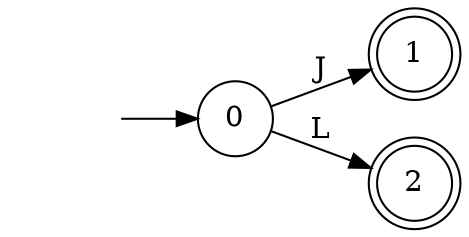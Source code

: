digraph AFD {
    rankdir=LR;
    node [shape = circle];
    1 [shape=doublecircle];
    2 [shape=doublecircle];
    start [shape=plaintext,label=""];
    start -> 0;
    0 -> 1 [label="J"];
    0 -> 2 [label="L"];
}